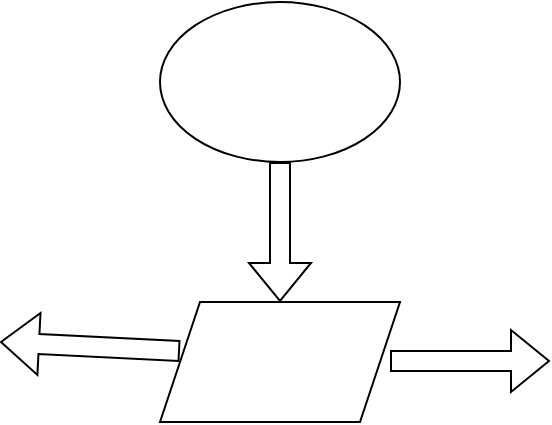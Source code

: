 <mxfile version="26.0.16">
  <diagram name="Page-1" id="6NRt2gG8v-onJTCGI4wg">
    <mxGraphModel dx="849" dy="1449" grid="1" gridSize="10" guides="1" tooltips="1" connect="1" arrows="1" fold="1" page="1" pageScale="1" pageWidth="850" pageHeight="1100" math="0" shadow="0">
      <root>
        <mxCell id="0" />
        <mxCell id="1" parent="0" />
        <mxCell id="mdFdaGQmdJYNopOe2X6e-3" value="" style="ellipse;whiteSpace=wrap;html=1;" vertex="1" parent="1">
          <mxGeometry x="310" y="-320" width="120" height="80" as="geometry" />
        </mxCell>
        <mxCell id="mdFdaGQmdJYNopOe2X6e-4" value="" style="shape=flexArrow;endArrow=classic;html=1;rounded=0;" edge="1" parent="1" target="mdFdaGQmdJYNopOe2X6e-5">
          <mxGeometry width="50" height="50" relative="1" as="geometry">
            <mxPoint x="370" y="-240" as="sourcePoint" />
            <mxPoint x="370" y="-140" as="targetPoint" />
          </mxGeometry>
        </mxCell>
        <mxCell id="mdFdaGQmdJYNopOe2X6e-5" value="" style="shape=parallelogram;perimeter=parallelogramPerimeter;whiteSpace=wrap;html=1;fixedSize=1;" vertex="1" parent="1">
          <mxGeometry x="310" y="-170" width="120" height="60" as="geometry" />
        </mxCell>
        <mxCell id="mdFdaGQmdJYNopOe2X6e-6" value="" style="shape=flexArrow;endArrow=classic;html=1;rounded=0;" edge="1" parent="1">
          <mxGeometry width="50" height="50" relative="1" as="geometry">
            <mxPoint x="425" y="-140.5" as="sourcePoint" />
            <mxPoint x="505" y="-140.5" as="targetPoint" />
          </mxGeometry>
        </mxCell>
        <mxCell id="mdFdaGQmdJYNopOe2X6e-8" value="" style="shape=flexArrow;endArrow=classic;html=1;rounded=0;" edge="1" parent="1">
          <mxGeometry width="50" height="50" relative="1" as="geometry">
            <mxPoint x="320" y="-145.5" as="sourcePoint" />
            <mxPoint x="230" y="-150" as="targetPoint" />
          </mxGeometry>
        </mxCell>
      </root>
    </mxGraphModel>
  </diagram>
</mxfile>
